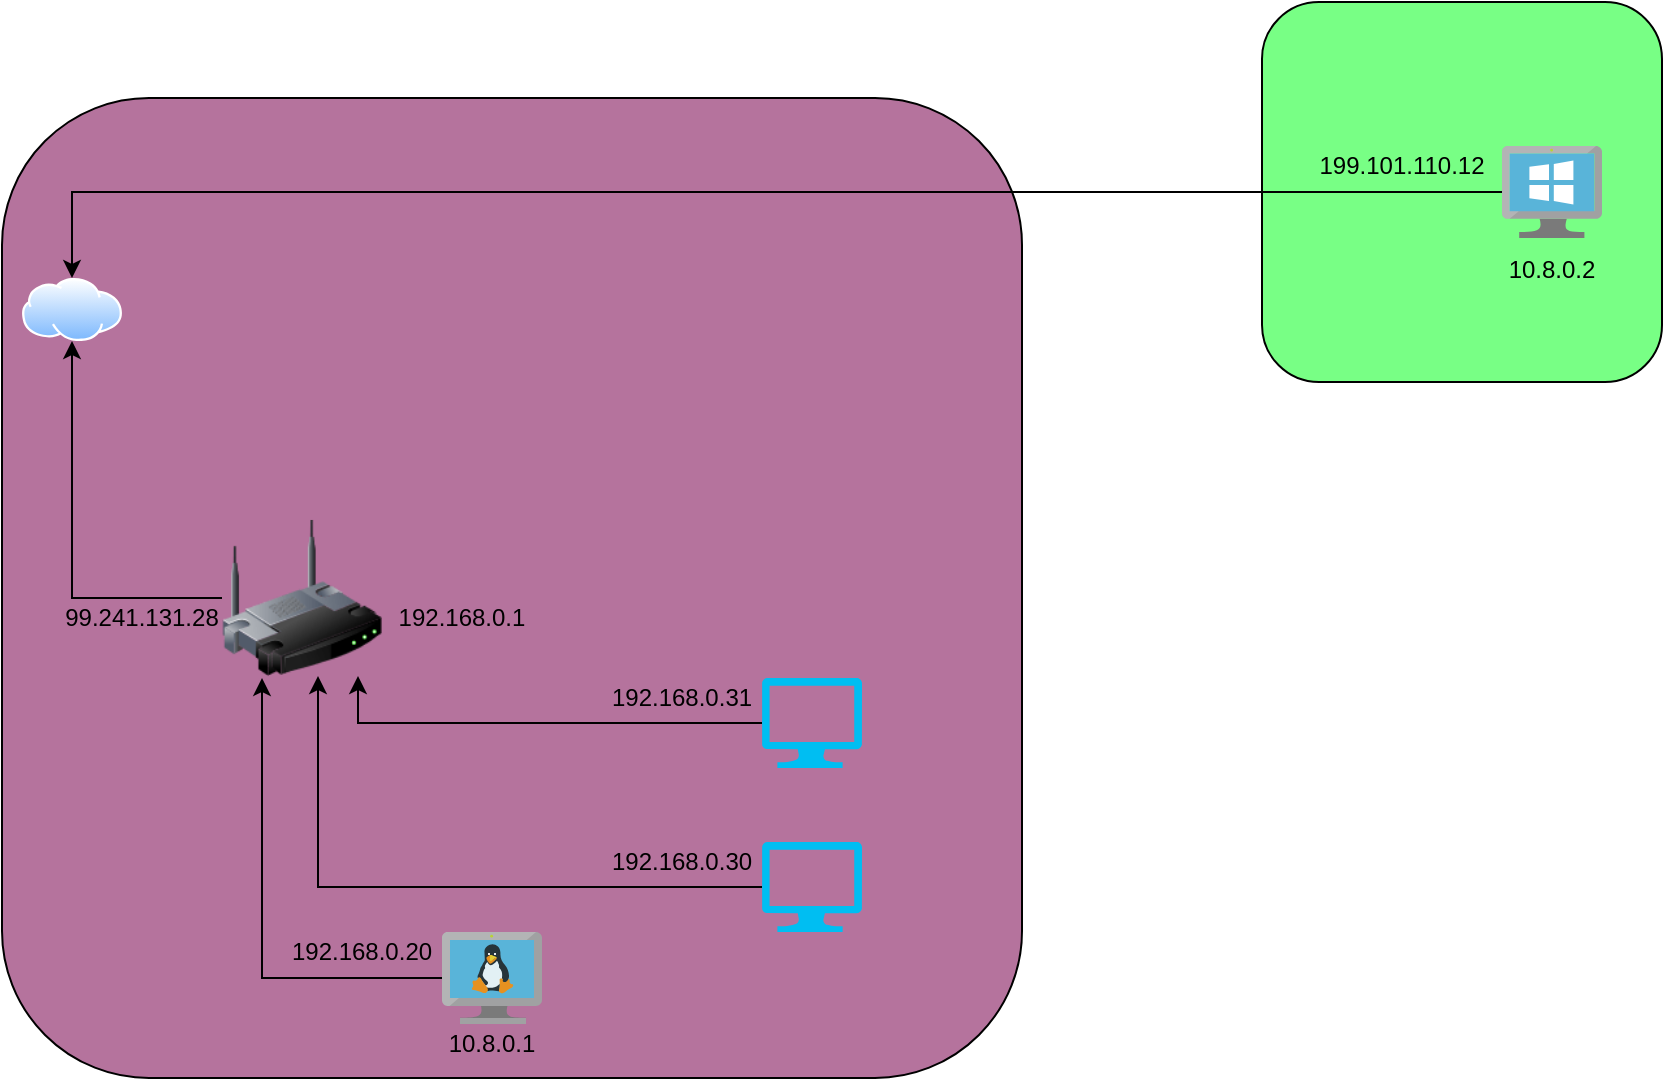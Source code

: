 <mxfile version="14.8.0" type="github">
  <diagram id="XI1ci1yUby9uN-j92eNz" name="Page-1">
    <mxGraphModel dx="1422" dy="705" grid="1" gridSize="10" guides="1" tooltips="1" connect="1" arrows="1" fold="1" page="1" pageScale="1" pageWidth="850" pageHeight="1100" math="0" shadow="0">
      <root>
        <mxCell id="0" />
        <mxCell id="1" parent="0" />
        <mxCell id="w9592fUY6xNxscIKQxo7-9" value="" style="rounded=1;whiteSpace=wrap;html=1;fillColor=#78FF85;" vertex="1" parent="1">
          <mxGeometry x="640" y="182" width="200" height="190" as="geometry" />
        </mxCell>
        <mxCell id="w9592fUY6xNxscIKQxo7-8" value="" style="rounded=1;whiteSpace=wrap;html=1;labelBackgroundColor=#78FF85;fillColor=#B5739D;" vertex="1" parent="1">
          <mxGeometry x="10" y="230" width="510" height="490" as="geometry" />
        </mxCell>
        <mxCell id="L8Has-nO9r0oJjwzj3ry-6" style="edgeStyle=orthogonalEdgeStyle;rounded=0;orthogonalLoop=1;jettySize=auto;html=1;entryX=0.5;entryY=1;entryDx=0;entryDy=0;" parent="1" source="L8Has-nO9r0oJjwzj3ry-2" target="L8Has-nO9r0oJjwzj3ry-3" edge="1">
          <mxGeometry relative="1" as="geometry" />
        </mxCell>
        <mxCell id="L8Has-nO9r0oJjwzj3ry-2" value="" style="image;html=1;image=img/lib/clip_art/networking/Wireless_Router_128x128.png" parent="1" vertex="1">
          <mxGeometry x="120" y="440" width="80" height="80" as="geometry" />
        </mxCell>
        <mxCell id="L8Has-nO9r0oJjwzj3ry-3" value="" style="aspect=fixed;perimeter=ellipsePerimeter;html=1;align=center;shadow=0;dashed=0;spacingTop=3;image;image=img/lib/active_directory/internet_cloud.svg;" parent="1" vertex="1">
          <mxGeometry x="20" y="320" width="50" height="31.5" as="geometry" />
        </mxCell>
        <mxCell id="L8Has-nO9r0oJjwzj3ry-15" style="edgeStyle=orthogonalEdgeStyle;rounded=0;orthogonalLoop=1;jettySize=auto;html=1;entryX=0.25;entryY=1;entryDx=0;entryDy=0;" parent="1" source="L8Has-nO9r0oJjwzj3ry-7" target="L8Has-nO9r0oJjwzj3ry-2" edge="1">
          <mxGeometry relative="1" as="geometry" />
        </mxCell>
        <mxCell id="L8Has-nO9r0oJjwzj3ry-7" value="" style="aspect=fixed;html=1;points=[];align=center;image;fontSize=12;image=img/lib/mscae/VM_Linux.svg;" parent="1" vertex="1">
          <mxGeometry x="230" y="647" width="50" height="46" as="geometry" />
        </mxCell>
        <mxCell id="L8Has-nO9r0oJjwzj3ry-16" style="edgeStyle=orthogonalEdgeStyle;rounded=0;orthogonalLoop=1;jettySize=auto;html=1;entryX=0.5;entryY=0;entryDx=0;entryDy=0;" parent="1" source="L8Has-nO9r0oJjwzj3ry-8" target="L8Has-nO9r0oJjwzj3ry-3" edge="1">
          <mxGeometry relative="1" as="geometry" />
        </mxCell>
        <mxCell id="L8Has-nO9r0oJjwzj3ry-8" value="" style="aspect=fixed;html=1;points=[];align=center;image;fontSize=12;image=img/lib/mscae/VirtualMachineWindows.svg;" parent="1" vertex="1">
          <mxGeometry x="760" y="254" width="50" height="46" as="geometry" />
        </mxCell>
        <mxCell id="L8Has-nO9r0oJjwzj3ry-9" value="99.241.131.28" style="text;html=1;strokeColor=none;fillColor=none;align=center;verticalAlign=middle;whiteSpace=wrap;rounded=0;" parent="1" vertex="1">
          <mxGeometry x="60" y="480" width="40" height="20" as="geometry" />
        </mxCell>
        <mxCell id="L8Has-nO9r0oJjwzj3ry-12" value="192.168.0.1" style="text;html=1;strokeColor=none;fillColor=none;align=center;verticalAlign=middle;whiteSpace=wrap;rounded=0;" parent="1" vertex="1">
          <mxGeometry x="220" y="480" width="40" height="20" as="geometry" />
        </mxCell>
        <mxCell id="L8Has-nO9r0oJjwzj3ry-14" value="192.168.0.20" style="text;html=1;strokeColor=none;fillColor=none;align=center;verticalAlign=middle;whiteSpace=wrap;rounded=0;" parent="1" vertex="1">
          <mxGeometry x="170" y="647" width="40" height="20" as="geometry" />
        </mxCell>
        <mxCell id="L8Has-nO9r0oJjwzj3ry-17" value="10.8.0.2" style="text;html=1;strokeColor=none;fillColor=none;align=center;verticalAlign=middle;whiteSpace=wrap;rounded=0;" parent="1" vertex="1">
          <mxGeometry x="765" y="305.75" width="40" height="20" as="geometry" />
        </mxCell>
        <mxCell id="L8Has-nO9r0oJjwzj3ry-19" value="10.8.0.1" style="text;html=1;strokeColor=none;fillColor=none;align=center;verticalAlign=middle;whiteSpace=wrap;rounded=0;" parent="1" vertex="1">
          <mxGeometry x="235" y="693" width="40" height="20" as="geometry" />
        </mxCell>
        <mxCell id="L8Has-nO9r0oJjwzj3ry-23" value="199.101.110.12" style="text;html=1;strokeColor=none;fillColor=none;align=center;verticalAlign=middle;whiteSpace=wrap;rounded=0;" parent="1" vertex="1">
          <mxGeometry x="690" y="254" width="40" height="20" as="geometry" />
        </mxCell>
        <mxCell id="w9592fUY6xNxscIKQxo7-4" style="edgeStyle=orthogonalEdgeStyle;rounded=0;orthogonalLoop=1;jettySize=auto;html=1;entryX=0.6;entryY=0.988;entryDx=0;entryDy=0;entryPerimeter=0;" edge="1" parent="1" source="w9592fUY6xNxscIKQxo7-1" target="L8Has-nO9r0oJjwzj3ry-2">
          <mxGeometry relative="1" as="geometry">
            <mxPoint x="230" y="570" as="targetPoint" />
          </mxGeometry>
        </mxCell>
        <mxCell id="w9592fUY6xNxscIKQxo7-1" value="" style="verticalLabelPosition=bottom;html=1;verticalAlign=top;align=center;strokeColor=none;fillColor=#00BEF2;shape=mxgraph.azure.computer;pointerEvents=1;" vertex="1" parent="1">
          <mxGeometry x="390" y="602" width="50" height="45" as="geometry" />
        </mxCell>
        <mxCell id="w9592fUY6xNxscIKQxo7-2" value="192.168.0.30" style="text;html=1;strokeColor=none;fillColor=none;align=center;verticalAlign=middle;whiteSpace=wrap;rounded=0;" vertex="1" parent="1">
          <mxGeometry x="330" y="602" width="40" height="20" as="geometry" />
        </mxCell>
        <mxCell id="w9592fUY6xNxscIKQxo7-6" style="edgeStyle=orthogonalEdgeStyle;rounded=0;orthogonalLoop=1;jettySize=auto;html=1;entryX=0.85;entryY=0.988;entryDx=0;entryDy=0;entryPerimeter=0;" edge="1" parent="1" source="w9592fUY6xNxscIKQxo7-5" target="L8Has-nO9r0oJjwzj3ry-2">
          <mxGeometry relative="1" as="geometry" />
        </mxCell>
        <mxCell id="w9592fUY6xNxscIKQxo7-5" value="" style="verticalLabelPosition=bottom;html=1;verticalAlign=top;align=center;strokeColor=none;fillColor=#00BEF2;shape=mxgraph.azure.computer;pointerEvents=1;" vertex="1" parent="1">
          <mxGeometry x="390" y="520" width="50" height="45" as="geometry" />
        </mxCell>
        <mxCell id="w9592fUY6xNxscIKQxo7-7" value="192.168.0.31" style="text;html=1;strokeColor=none;fillColor=none;align=center;verticalAlign=middle;whiteSpace=wrap;rounded=0;" vertex="1" parent="1">
          <mxGeometry x="330" y="520" width="40" height="20" as="geometry" />
        </mxCell>
      </root>
    </mxGraphModel>
  </diagram>
</mxfile>
